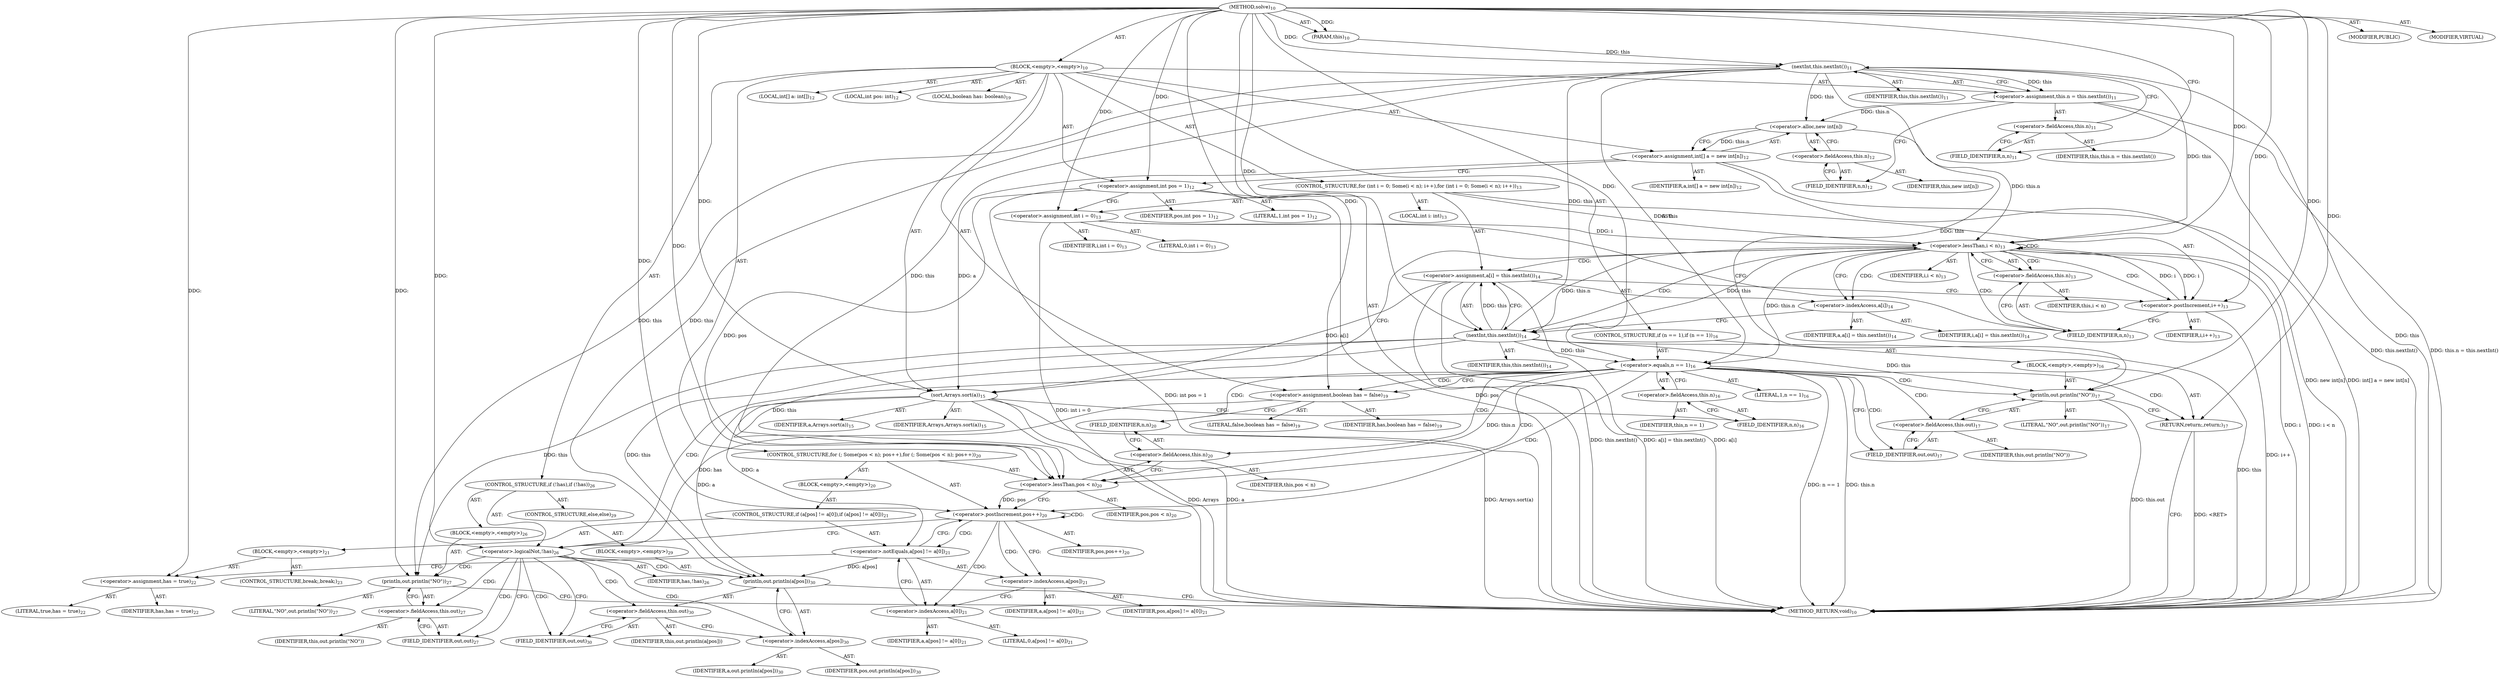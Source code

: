 digraph "solve" {  
"39" [label = <(METHOD,solve)<SUB>10</SUB>> ]
"4" [label = <(PARAM,this)<SUB>10</SUB>> ]
"40" [label = <(BLOCK,&lt;empty&gt;,&lt;empty&gt;)<SUB>10</SUB>> ]
"41" [label = <(&lt;operator&gt;.assignment,this.n = this.nextInt())<SUB>11</SUB>> ]
"42" [label = <(&lt;operator&gt;.fieldAccess,this.n)<SUB>11</SUB>> ]
"43" [label = <(IDENTIFIER,this,this.n = this.nextInt())> ]
"44" [label = <(FIELD_IDENTIFIER,n,n)<SUB>11</SUB>> ]
"45" [label = <(nextInt,this.nextInt())<SUB>11</SUB>> ]
"3" [label = <(IDENTIFIER,this,this.nextInt())<SUB>11</SUB>> ]
"46" [label = <(LOCAL,int[] a: int[])<SUB>12</SUB>> ]
"47" [label = <(LOCAL,int pos: int)<SUB>12</SUB>> ]
"48" [label = <(&lt;operator&gt;.assignment,int[] a = new int[n])<SUB>12</SUB>> ]
"49" [label = <(IDENTIFIER,a,int[] a = new int[n])<SUB>12</SUB>> ]
"50" [label = <(&lt;operator&gt;.alloc,new int[n])> ]
"51" [label = <(&lt;operator&gt;.fieldAccess,this.n)<SUB>12</SUB>> ]
"52" [label = <(IDENTIFIER,this,new int[n])> ]
"53" [label = <(FIELD_IDENTIFIER,n,n)<SUB>12</SUB>> ]
"54" [label = <(&lt;operator&gt;.assignment,int pos = 1)<SUB>12</SUB>> ]
"55" [label = <(IDENTIFIER,pos,int pos = 1)<SUB>12</SUB>> ]
"56" [label = <(LITERAL,1,int pos = 1)<SUB>12</SUB>> ]
"57" [label = <(CONTROL_STRUCTURE,for (int i = 0; Some(i &lt; n); i++),for (int i = 0; Some(i &lt; n); i++))<SUB>13</SUB>> ]
"58" [label = <(LOCAL,int i: int)<SUB>13</SUB>> ]
"59" [label = <(&lt;operator&gt;.assignment,int i = 0)<SUB>13</SUB>> ]
"60" [label = <(IDENTIFIER,i,int i = 0)<SUB>13</SUB>> ]
"61" [label = <(LITERAL,0,int i = 0)<SUB>13</SUB>> ]
"62" [label = <(&lt;operator&gt;.lessThan,i &lt; n)<SUB>13</SUB>> ]
"63" [label = <(IDENTIFIER,i,i &lt; n)<SUB>13</SUB>> ]
"64" [label = <(&lt;operator&gt;.fieldAccess,this.n)<SUB>13</SUB>> ]
"65" [label = <(IDENTIFIER,this,i &lt; n)> ]
"66" [label = <(FIELD_IDENTIFIER,n,n)<SUB>13</SUB>> ]
"67" [label = <(&lt;operator&gt;.postIncrement,i++)<SUB>13</SUB>> ]
"68" [label = <(IDENTIFIER,i,i++)<SUB>13</SUB>> ]
"69" [label = <(&lt;operator&gt;.assignment,a[i] = this.nextInt())<SUB>14</SUB>> ]
"70" [label = <(&lt;operator&gt;.indexAccess,a[i])<SUB>14</SUB>> ]
"71" [label = <(IDENTIFIER,a,a[i] = this.nextInt())<SUB>14</SUB>> ]
"72" [label = <(IDENTIFIER,i,a[i] = this.nextInt())<SUB>14</SUB>> ]
"73" [label = <(nextInt,this.nextInt())<SUB>14</SUB>> ]
"5" [label = <(IDENTIFIER,this,this.nextInt())<SUB>14</SUB>> ]
"74" [label = <(sort,Arrays.sort(a))<SUB>15</SUB>> ]
"75" [label = <(IDENTIFIER,Arrays,Arrays.sort(a))<SUB>15</SUB>> ]
"76" [label = <(IDENTIFIER,a,Arrays.sort(a))<SUB>15</SUB>> ]
"77" [label = <(CONTROL_STRUCTURE,if (n == 1),if (n == 1))<SUB>16</SUB>> ]
"78" [label = <(&lt;operator&gt;.equals,n == 1)<SUB>16</SUB>> ]
"79" [label = <(&lt;operator&gt;.fieldAccess,this.n)<SUB>16</SUB>> ]
"80" [label = <(IDENTIFIER,this,n == 1)> ]
"81" [label = <(FIELD_IDENTIFIER,n,n)<SUB>16</SUB>> ]
"82" [label = <(LITERAL,1,n == 1)<SUB>16</SUB>> ]
"83" [label = <(BLOCK,&lt;empty&gt;,&lt;empty&gt;)<SUB>16</SUB>> ]
"84" [label = <(println,out.println(&quot;NO&quot;))<SUB>17</SUB>> ]
"85" [label = <(&lt;operator&gt;.fieldAccess,this.out)<SUB>17</SUB>> ]
"86" [label = <(IDENTIFIER,this,out.println(&quot;NO&quot;))> ]
"87" [label = <(FIELD_IDENTIFIER,out,out)<SUB>17</SUB>> ]
"88" [label = <(LITERAL,&quot;NO&quot;,out.println(&quot;NO&quot;))<SUB>17</SUB>> ]
"89" [label = <(RETURN,return;,return;)<SUB>17</SUB>> ]
"90" [label = <(LOCAL,boolean has: boolean)<SUB>19</SUB>> ]
"91" [label = <(&lt;operator&gt;.assignment,boolean has = false)<SUB>19</SUB>> ]
"92" [label = <(IDENTIFIER,has,boolean has = false)<SUB>19</SUB>> ]
"93" [label = <(LITERAL,false,boolean has = false)<SUB>19</SUB>> ]
"94" [label = <(CONTROL_STRUCTURE,for (; Some(pos &lt; n); pos++),for (; Some(pos &lt; n); pos++))<SUB>20</SUB>> ]
"95" [label = <(&lt;operator&gt;.lessThan,pos &lt; n)<SUB>20</SUB>> ]
"96" [label = <(IDENTIFIER,pos,pos &lt; n)<SUB>20</SUB>> ]
"97" [label = <(&lt;operator&gt;.fieldAccess,this.n)<SUB>20</SUB>> ]
"98" [label = <(IDENTIFIER,this,pos &lt; n)> ]
"99" [label = <(FIELD_IDENTIFIER,n,n)<SUB>20</SUB>> ]
"100" [label = <(&lt;operator&gt;.postIncrement,pos++)<SUB>20</SUB>> ]
"101" [label = <(IDENTIFIER,pos,pos++)<SUB>20</SUB>> ]
"102" [label = <(BLOCK,&lt;empty&gt;,&lt;empty&gt;)<SUB>20</SUB>> ]
"103" [label = <(CONTROL_STRUCTURE,if (a[pos] != a[0]),if (a[pos] != a[0]))<SUB>21</SUB>> ]
"104" [label = <(&lt;operator&gt;.notEquals,a[pos] != a[0])<SUB>21</SUB>> ]
"105" [label = <(&lt;operator&gt;.indexAccess,a[pos])<SUB>21</SUB>> ]
"106" [label = <(IDENTIFIER,a,a[pos] != a[0])<SUB>21</SUB>> ]
"107" [label = <(IDENTIFIER,pos,a[pos] != a[0])<SUB>21</SUB>> ]
"108" [label = <(&lt;operator&gt;.indexAccess,a[0])<SUB>21</SUB>> ]
"109" [label = <(IDENTIFIER,a,a[pos] != a[0])<SUB>21</SUB>> ]
"110" [label = <(LITERAL,0,a[pos] != a[0])<SUB>21</SUB>> ]
"111" [label = <(BLOCK,&lt;empty&gt;,&lt;empty&gt;)<SUB>21</SUB>> ]
"112" [label = <(&lt;operator&gt;.assignment,has = true)<SUB>22</SUB>> ]
"113" [label = <(IDENTIFIER,has,has = true)<SUB>22</SUB>> ]
"114" [label = <(LITERAL,true,has = true)<SUB>22</SUB>> ]
"115" [label = <(CONTROL_STRUCTURE,break;,break;)<SUB>23</SUB>> ]
"116" [label = <(CONTROL_STRUCTURE,if (!has),if (!has))<SUB>26</SUB>> ]
"117" [label = <(&lt;operator&gt;.logicalNot,!has)<SUB>26</SUB>> ]
"118" [label = <(IDENTIFIER,has,!has)<SUB>26</SUB>> ]
"119" [label = <(BLOCK,&lt;empty&gt;,&lt;empty&gt;)<SUB>26</SUB>> ]
"120" [label = <(println,out.println(&quot;NO&quot;))<SUB>27</SUB>> ]
"121" [label = <(&lt;operator&gt;.fieldAccess,this.out)<SUB>27</SUB>> ]
"122" [label = <(IDENTIFIER,this,out.println(&quot;NO&quot;))> ]
"123" [label = <(FIELD_IDENTIFIER,out,out)<SUB>27</SUB>> ]
"124" [label = <(LITERAL,&quot;NO&quot;,out.println(&quot;NO&quot;))<SUB>27</SUB>> ]
"125" [label = <(CONTROL_STRUCTURE,else,else)<SUB>29</SUB>> ]
"126" [label = <(BLOCK,&lt;empty&gt;,&lt;empty&gt;)<SUB>29</SUB>> ]
"127" [label = <(println,out.println(a[pos]))<SUB>30</SUB>> ]
"128" [label = <(&lt;operator&gt;.fieldAccess,this.out)<SUB>30</SUB>> ]
"129" [label = <(IDENTIFIER,this,out.println(a[pos]))> ]
"130" [label = <(FIELD_IDENTIFIER,out,out)<SUB>30</SUB>> ]
"131" [label = <(&lt;operator&gt;.indexAccess,a[pos])<SUB>30</SUB>> ]
"132" [label = <(IDENTIFIER,a,out.println(a[pos]))<SUB>30</SUB>> ]
"133" [label = <(IDENTIFIER,pos,out.println(a[pos]))<SUB>30</SUB>> ]
"134" [label = <(MODIFIER,PUBLIC)> ]
"135" [label = <(MODIFIER,VIRTUAL)> ]
"136" [label = <(METHOD_RETURN,void)<SUB>10</SUB>> ]
  "39" -> "4"  [ label = "AST: "] 
  "39" -> "40"  [ label = "AST: "] 
  "39" -> "134"  [ label = "AST: "] 
  "39" -> "135"  [ label = "AST: "] 
  "39" -> "136"  [ label = "AST: "] 
  "40" -> "41"  [ label = "AST: "] 
  "40" -> "46"  [ label = "AST: "] 
  "40" -> "47"  [ label = "AST: "] 
  "40" -> "48"  [ label = "AST: "] 
  "40" -> "54"  [ label = "AST: "] 
  "40" -> "57"  [ label = "AST: "] 
  "40" -> "74"  [ label = "AST: "] 
  "40" -> "77"  [ label = "AST: "] 
  "40" -> "90"  [ label = "AST: "] 
  "40" -> "91"  [ label = "AST: "] 
  "40" -> "94"  [ label = "AST: "] 
  "40" -> "116"  [ label = "AST: "] 
  "41" -> "42"  [ label = "AST: "] 
  "41" -> "45"  [ label = "AST: "] 
  "42" -> "43"  [ label = "AST: "] 
  "42" -> "44"  [ label = "AST: "] 
  "45" -> "3"  [ label = "AST: "] 
  "48" -> "49"  [ label = "AST: "] 
  "48" -> "50"  [ label = "AST: "] 
  "50" -> "51"  [ label = "AST: "] 
  "51" -> "52"  [ label = "AST: "] 
  "51" -> "53"  [ label = "AST: "] 
  "54" -> "55"  [ label = "AST: "] 
  "54" -> "56"  [ label = "AST: "] 
  "57" -> "58"  [ label = "AST: "] 
  "57" -> "59"  [ label = "AST: "] 
  "57" -> "62"  [ label = "AST: "] 
  "57" -> "67"  [ label = "AST: "] 
  "57" -> "69"  [ label = "AST: "] 
  "59" -> "60"  [ label = "AST: "] 
  "59" -> "61"  [ label = "AST: "] 
  "62" -> "63"  [ label = "AST: "] 
  "62" -> "64"  [ label = "AST: "] 
  "64" -> "65"  [ label = "AST: "] 
  "64" -> "66"  [ label = "AST: "] 
  "67" -> "68"  [ label = "AST: "] 
  "69" -> "70"  [ label = "AST: "] 
  "69" -> "73"  [ label = "AST: "] 
  "70" -> "71"  [ label = "AST: "] 
  "70" -> "72"  [ label = "AST: "] 
  "73" -> "5"  [ label = "AST: "] 
  "74" -> "75"  [ label = "AST: "] 
  "74" -> "76"  [ label = "AST: "] 
  "77" -> "78"  [ label = "AST: "] 
  "77" -> "83"  [ label = "AST: "] 
  "78" -> "79"  [ label = "AST: "] 
  "78" -> "82"  [ label = "AST: "] 
  "79" -> "80"  [ label = "AST: "] 
  "79" -> "81"  [ label = "AST: "] 
  "83" -> "84"  [ label = "AST: "] 
  "83" -> "89"  [ label = "AST: "] 
  "84" -> "85"  [ label = "AST: "] 
  "84" -> "88"  [ label = "AST: "] 
  "85" -> "86"  [ label = "AST: "] 
  "85" -> "87"  [ label = "AST: "] 
  "91" -> "92"  [ label = "AST: "] 
  "91" -> "93"  [ label = "AST: "] 
  "94" -> "95"  [ label = "AST: "] 
  "94" -> "100"  [ label = "AST: "] 
  "94" -> "102"  [ label = "AST: "] 
  "95" -> "96"  [ label = "AST: "] 
  "95" -> "97"  [ label = "AST: "] 
  "97" -> "98"  [ label = "AST: "] 
  "97" -> "99"  [ label = "AST: "] 
  "100" -> "101"  [ label = "AST: "] 
  "102" -> "103"  [ label = "AST: "] 
  "103" -> "104"  [ label = "AST: "] 
  "103" -> "111"  [ label = "AST: "] 
  "104" -> "105"  [ label = "AST: "] 
  "104" -> "108"  [ label = "AST: "] 
  "105" -> "106"  [ label = "AST: "] 
  "105" -> "107"  [ label = "AST: "] 
  "108" -> "109"  [ label = "AST: "] 
  "108" -> "110"  [ label = "AST: "] 
  "111" -> "112"  [ label = "AST: "] 
  "111" -> "115"  [ label = "AST: "] 
  "112" -> "113"  [ label = "AST: "] 
  "112" -> "114"  [ label = "AST: "] 
  "116" -> "117"  [ label = "AST: "] 
  "116" -> "119"  [ label = "AST: "] 
  "116" -> "125"  [ label = "AST: "] 
  "117" -> "118"  [ label = "AST: "] 
  "119" -> "120"  [ label = "AST: "] 
  "120" -> "121"  [ label = "AST: "] 
  "120" -> "124"  [ label = "AST: "] 
  "121" -> "122"  [ label = "AST: "] 
  "121" -> "123"  [ label = "AST: "] 
  "125" -> "126"  [ label = "AST: "] 
  "126" -> "127"  [ label = "AST: "] 
  "127" -> "128"  [ label = "AST: "] 
  "127" -> "131"  [ label = "AST: "] 
  "128" -> "129"  [ label = "AST: "] 
  "128" -> "130"  [ label = "AST: "] 
  "131" -> "132"  [ label = "AST: "] 
  "131" -> "133"  [ label = "AST: "] 
  "41" -> "53"  [ label = "CFG: "] 
  "48" -> "54"  [ label = "CFG: "] 
  "54" -> "59"  [ label = "CFG: "] 
  "74" -> "81"  [ label = "CFG: "] 
  "91" -> "99"  [ label = "CFG: "] 
  "42" -> "45"  [ label = "CFG: "] 
  "45" -> "41"  [ label = "CFG: "] 
  "50" -> "48"  [ label = "CFG: "] 
  "59" -> "66"  [ label = "CFG: "] 
  "62" -> "70"  [ label = "CFG: "] 
  "62" -> "74"  [ label = "CFG: "] 
  "67" -> "66"  [ label = "CFG: "] 
  "69" -> "67"  [ label = "CFG: "] 
  "78" -> "87"  [ label = "CFG: "] 
  "78" -> "91"  [ label = "CFG: "] 
  "95" -> "100"  [ label = "CFG: "] 
  "100" -> "105"  [ label = "CFG: "] 
  "100" -> "117"  [ label = "CFG: "] 
  "117" -> "123"  [ label = "CFG: "] 
  "117" -> "130"  [ label = "CFG: "] 
  "44" -> "42"  [ label = "CFG: "] 
  "51" -> "50"  [ label = "CFG: "] 
  "64" -> "62"  [ label = "CFG: "] 
  "70" -> "73"  [ label = "CFG: "] 
  "73" -> "69"  [ label = "CFG: "] 
  "79" -> "78"  [ label = "CFG: "] 
  "84" -> "89"  [ label = "CFG: "] 
  "89" -> "136"  [ label = "CFG: "] 
  "97" -> "95"  [ label = "CFG: "] 
  "120" -> "136"  [ label = "CFG: "] 
  "53" -> "51"  [ label = "CFG: "] 
  "66" -> "64"  [ label = "CFG: "] 
  "81" -> "79"  [ label = "CFG: "] 
  "85" -> "84"  [ label = "CFG: "] 
  "99" -> "97"  [ label = "CFG: "] 
  "104" -> "100"  [ label = "CFG: "] 
  "104" -> "112"  [ label = "CFG: "] 
  "121" -> "120"  [ label = "CFG: "] 
  "127" -> "136"  [ label = "CFG: "] 
  "87" -> "85"  [ label = "CFG: "] 
  "105" -> "108"  [ label = "CFG: "] 
  "108" -> "104"  [ label = "CFG: "] 
  "123" -> "121"  [ label = "CFG: "] 
  "128" -> "131"  [ label = "CFG: "] 
  "131" -> "127"  [ label = "CFG: "] 
  "130" -> "128"  [ label = "CFG: "] 
  "39" -> "44"  [ label = "CFG: "] 
  "89" -> "136"  [ label = "DDG: &lt;RET&gt;"] 
  "45" -> "136"  [ label = "DDG: this"] 
  "41" -> "136"  [ label = "DDG: this.nextInt()"] 
  "41" -> "136"  [ label = "DDG: this.n = this.nextInt()"] 
  "48" -> "136"  [ label = "DDG: new int[n]"] 
  "48" -> "136"  [ label = "DDG: int[] a = new int[n]"] 
  "54" -> "136"  [ label = "DDG: pos"] 
  "54" -> "136"  [ label = "DDG: int pos = 1"] 
  "59" -> "136"  [ label = "DDG: int i = 0"] 
  "62" -> "136"  [ label = "DDG: i"] 
  "62" -> "136"  [ label = "DDG: i &lt; n"] 
  "74" -> "136"  [ label = "DDG: a"] 
  "74" -> "136"  [ label = "DDG: Arrays.sort(a)"] 
  "78" -> "136"  [ label = "DDG: this.n"] 
  "78" -> "136"  [ label = "DDG: n == 1"] 
  "84" -> "136"  [ label = "DDG: this.out"] 
  "69" -> "136"  [ label = "DDG: a[i]"] 
  "73" -> "136"  [ label = "DDG: this"] 
  "69" -> "136"  [ label = "DDG: this.nextInt()"] 
  "69" -> "136"  [ label = "DDG: a[i] = this.nextInt()"] 
  "67" -> "136"  [ label = "DDG: i++"] 
  "74" -> "136"  [ label = "DDG: Arrays"] 
  "39" -> "4"  [ label = "DDG: "] 
  "45" -> "41"  [ label = "DDG: this"] 
  "50" -> "48"  [ label = "DDG: this.n"] 
  "39" -> "54"  [ label = "DDG: "] 
  "39" -> "91"  [ label = "DDG: "] 
  "39" -> "59"  [ label = "DDG: "] 
  "73" -> "69"  [ label = "DDG: this"] 
  "39" -> "74"  [ label = "DDG: "] 
  "48" -> "74"  [ label = "DDG: a"] 
  "69" -> "74"  [ label = "DDG: a[i]"] 
  "4" -> "45"  [ label = "DDG: this"] 
  "39" -> "45"  [ label = "DDG: "] 
  "41" -> "50"  [ label = "DDG: this.n"] 
  "45" -> "50"  [ label = "DDG: this"] 
  "59" -> "62"  [ label = "DDG: i"] 
  "67" -> "62"  [ label = "DDG: i"] 
  "39" -> "62"  [ label = "DDG: "] 
  "45" -> "62"  [ label = "DDG: this"] 
  "50" -> "62"  [ label = "DDG: this.n"] 
  "73" -> "62"  [ label = "DDG: this"] 
  "62" -> "67"  [ label = "DDG: i"] 
  "39" -> "67"  [ label = "DDG: "] 
  "45" -> "78"  [ label = "DDG: this"] 
  "62" -> "78"  [ label = "DDG: this.n"] 
  "73" -> "78"  [ label = "DDG: this"] 
  "39" -> "78"  [ label = "DDG: "] 
  "39" -> "89"  [ label = "DDG: "] 
  "54" -> "95"  [ label = "DDG: pos"] 
  "39" -> "95"  [ label = "DDG: "] 
  "45" -> "95"  [ label = "DDG: this"] 
  "78" -> "95"  [ label = "DDG: this.n"] 
  "73" -> "95"  [ label = "DDG: this"] 
  "95" -> "100"  [ label = "DDG: pos"] 
  "39" -> "100"  [ label = "DDG: "] 
  "91" -> "117"  [ label = "DDG: has"] 
  "39" -> "117"  [ label = "DDG: "] 
  "45" -> "73"  [ label = "DDG: this"] 
  "62" -> "73"  [ label = "DDG: this.n"] 
  "39" -> "73"  [ label = "DDG: "] 
  "45" -> "84"  [ label = "DDG: this"] 
  "73" -> "84"  [ label = "DDG: this"] 
  "39" -> "84"  [ label = "DDG: "] 
  "45" -> "120"  [ label = "DDG: this"] 
  "73" -> "120"  [ label = "DDG: this"] 
  "39" -> "120"  [ label = "DDG: "] 
  "74" -> "104"  [ label = "DDG: a"] 
  "39" -> "112"  [ label = "DDG: "] 
  "45" -> "127"  [ label = "DDG: this"] 
  "73" -> "127"  [ label = "DDG: this"] 
  "74" -> "127"  [ label = "DDG: a"] 
  "104" -> "127"  [ label = "DDG: a[pos]"] 
  "62" -> "73"  [ label = "CDG: "] 
  "62" -> "64"  [ label = "CDG: "] 
  "62" -> "66"  [ label = "CDG: "] 
  "62" -> "69"  [ label = "CDG: "] 
  "62" -> "67"  [ label = "CDG: "] 
  "62" -> "70"  [ label = "CDG: "] 
  "62" -> "62"  [ label = "CDG: "] 
  "78" -> "89"  [ label = "CDG: "] 
  "78" -> "99"  [ label = "CDG: "] 
  "78" -> "84"  [ label = "CDG: "] 
  "78" -> "85"  [ label = "CDG: "] 
  "78" -> "95"  [ label = "CDG: "] 
  "78" -> "87"  [ label = "CDG: "] 
  "78" -> "97"  [ label = "CDG: "] 
  "78" -> "91"  [ label = "CDG: "] 
  "78" -> "100"  [ label = "CDG: "] 
  "78" -> "117"  [ label = "CDG: "] 
  "100" -> "104"  [ label = "CDG: "] 
  "100" -> "105"  [ label = "CDG: "] 
  "100" -> "100"  [ label = "CDG: "] 
  "100" -> "108"  [ label = "CDG: "] 
  "117" -> "120"  [ label = "CDG: "] 
  "117" -> "128"  [ label = "CDG: "] 
  "117" -> "131"  [ label = "CDG: "] 
  "117" -> "121"  [ label = "CDG: "] 
  "117" -> "123"  [ label = "CDG: "] 
  "117" -> "130"  [ label = "CDG: "] 
  "117" -> "127"  [ label = "CDG: "] 
}
